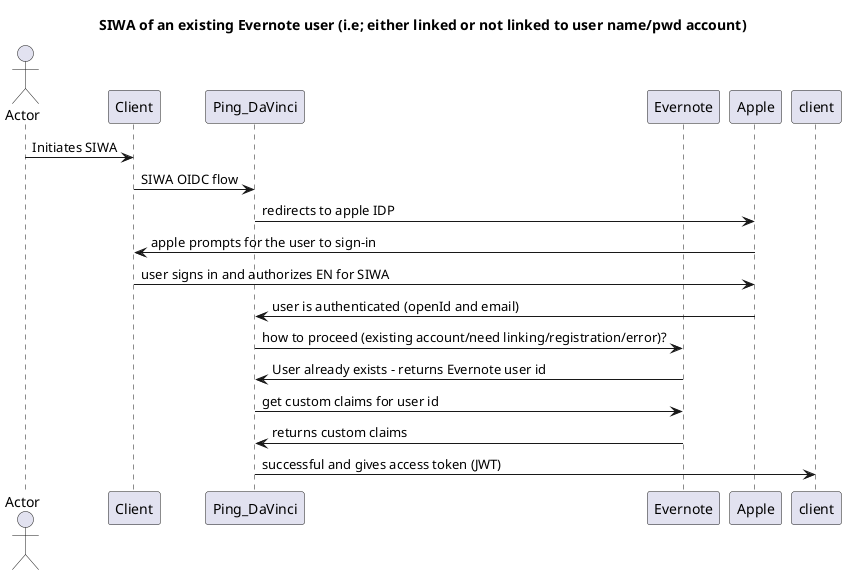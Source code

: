 @startuml you-look-familiar
title SIWA of an existing Evernote user (i.e; either linked or not linked to user name/pwd account)
actor Actor as User
participant Client
participant Ping_DaVinci
participant Evernote
User->Client: Initiates SIWA
Client->Ping_DaVinci: SIWA OIDC flow
Ping_DaVinci->Apple: redirects to apple IDP
Apple->Client: apple prompts for the user to sign-in
Client->Apple: user signs in and authorizes EN for SIWA
Apple->Ping_DaVinci: user is authenticated (openId and email)
Ping_DaVinci->Evernote: how to proceed (existing account/need linking/registration/error)?
Evernote->Ping_DaVinci: User already exists - returns Evernote user id
Ping_DaVinci->Evernote: get custom claims for user id
Evernote->Ping_DaVinci: returns custom claims
Ping_DaVinci->client: successful and gives access token (JWT)
@enduml